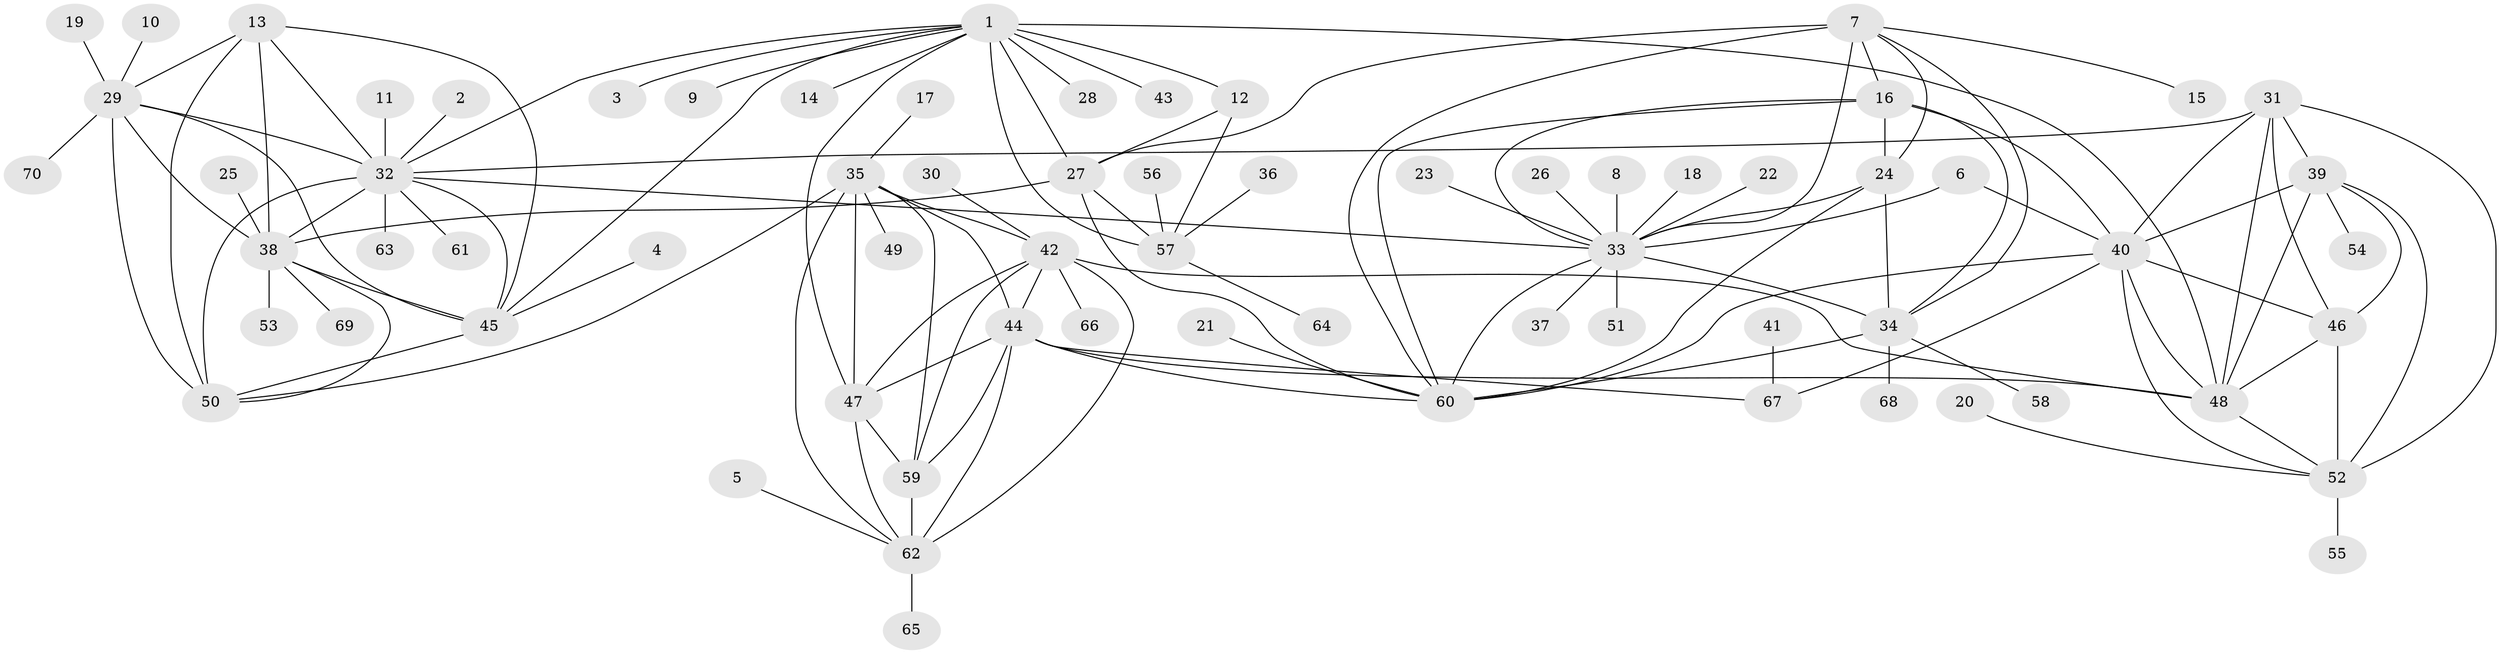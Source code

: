 // original degree distribution, {12: 0.014285714285714285, 9: 0.05714285714285714, 10: 0.04285714285714286, 6: 0.007142857142857143, 8: 0.07857142857142857, 7: 0.014285714285714285, 14: 0.014285714285714285, 11: 0.02142857142857143, 1: 0.6142857142857143, 3: 0.014285714285714285, 2: 0.11428571428571428, 5: 0.007142857142857143}
// Generated by graph-tools (version 1.1) at 2025/26/03/09/25 03:26:43]
// undirected, 70 vertices, 125 edges
graph export_dot {
graph [start="1"]
  node [color=gray90,style=filled];
  1;
  2;
  3;
  4;
  5;
  6;
  7;
  8;
  9;
  10;
  11;
  12;
  13;
  14;
  15;
  16;
  17;
  18;
  19;
  20;
  21;
  22;
  23;
  24;
  25;
  26;
  27;
  28;
  29;
  30;
  31;
  32;
  33;
  34;
  35;
  36;
  37;
  38;
  39;
  40;
  41;
  42;
  43;
  44;
  45;
  46;
  47;
  48;
  49;
  50;
  51;
  52;
  53;
  54;
  55;
  56;
  57;
  58;
  59;
  60;
  61;
  62;
  63;
  64;
  65;
  66;
  67;
  68;
  69;
  70;
  1 -- 3 [weight=1.0];
  1 -- 9 [weight=1.0];
  1 -- 12 [weight=3.0];
  1 -- 14 [weight=1.0];
  1 -- 27 [weight=3.0];
  1 -- 28 [weight=1.0];
  1 -- 32 [weight=1.0];
  1 -- 43 [weight=1.0];
  1 -- 45 [weight=1.0];
  1 -- 47 [weight=1.0];
  1 -- 48 [weight=1.0];
  1 -- 57 [weight=6.0];
  2 -- 32 [weight=1.0];
  4 -- 45 [weight=1.0];
  5 -- 62 [weight=1.0];
  6 -- 33 [weight=1.0];
  6 -- 40 [weight=1.0];
  7 -- 15 [weight=1.0];
  7 -- 16 [weight=1.0];
  7 -- 24 [weight=1.0];
  7 -- 27 [weight=1.0];
  7 -- 33 [weight=2.0];
  7 -- 34 [weight=1.0];
  7 -- 60 [weight=1.0];
  8 -- 33 [weight=1.0];
  10 -- 29 [weight=1.0];
  11 -- 32 [weight=1.0];
  12 -- 27 [weight=1.0];
  12 -- 57 [weight=2.0];
  13 -- 29 [weight=1.0];
  13 -- 32 [weight=1.0];
  13 -- 38 [weight=1.0];
  13 -- 45 [weight=1.0];
  13 -- 50 [weight=2.0];
  16 -- 24 [weight=1.0];
  16 -- 33 [weight=2.0];
  16 -- 34 [weight=1.0];
  16 -- 40 [weight=1.0];
  16 -- 60 [weight=1.0];
  17 -- 35 [weight=1.0];
  18 -- 33 [weight=1.0];
  19 -- 29 [weight=1.0];
  20 -- 52 [weight=1.0];
  21 -- 60 [weight=1.0];
  22 -- 33 [weight=1.0];
  23 -- 33 [weight=1.0];
  24 -- 33 [weight=2.0];
  24 -- 34 [weight=1.0];
  24 -- 60 [weight=1.0];
  25 -- 38 [weight=1.0];
  26 -- 33 [weight=1.0];
  27 -- 38 [weight=1.0];
  27 -- 57 [weight=2.0];
  27 -- 60 [weight=1.0];
  29 -- 32 [weight=1.0];
  29 -- 38 [weight=1.0];
  29 -- 45 [weight=1.0];
  29 -- 50 [weight=2.0];
  29 -- 70 [weight=1.0];
  30 -- 42 [weight=1.0];
  31 -- 32 [weight=1.0];
  31 -- 39 [weight=2.0];
  31 -- 40 [weight=2.0];
  31 -- 46 [weight=2.0];
  31 -- 48 [weight=2.0];
  31 -- 52 [weight=2.0];
  32 -- 33 [weight=1.0];
  32 -- 38 [weight=1.0];
  32 -- 45 [weight=1.0];
  32 -- 50 [weight=2.0];
  32 -- 61 [weight=1.0];
  32 -- 63 [weight=1.0];
  33 -- 34 [weight=2.0];
  33 -- 37 [weight=1.0];
  33 -- 51 [weight=1.0];
  33 -- 60 [weight=2.0];
  34 -- 58 [weight=1.0];
  34 -- 60 [weight=1.0];
  34 -- 68 [weight=1.0];
  35 -- 42 [weight=1.0];
  35 -- 44 [weight=1.0];
  35 -- 47 [weight=1.0];
  35 -- 49 [weight=1.0];
  35 -- 50 [weight=1.0];
  35 -- 59 [weight=1.0];
  35 -- 62 [weight=2.0];
  36 -- 57 [weight=1.0];
  38 -- 45 [weight=1.0];
  38 -- 50 [weight=2.0];
  38 -- 53 [weight=1.0];
  38 -- 69 [weight=1.0];
  39 -- 40 [weight=1.0];
  39 -- 46 [weight=1.0];
  39 -- 48 [weight=1.0];
  39 -- 52 [weight=1.0];
  39 -- 54 [weight=1.0];
  40 -- 46 [weight=1.0];
  40 -- 48 [weight=1.0];
  40 -- 52 [weight=1.0];
  40 -- 60 [weight=1.0];
  40 -- 67 [weight=1.0];
  41 -- 67 [weight=1.0];
  42 -- 44 [weight=1.0];
  42 -- 47 [weight=1.0];
  42 -- 48 [weight=1.0];
  42 -- 59 [weight=1.0];
  42 -- 62 [weight=2.0];
  42 -- 66 [weight=1.0];
  44 -- 47 [weight=1.0];
  44 -- 48 [weight=1.0];
  44 -- 59 [weight=1.0];
  44 -- 60 [weight=1.0];
  44 -- 62 [weight=2.0];
  44 -- 67 [weight=1.0];
  45 -- 50 [weight=2.0];
  46 -- 48 [weight=1.0];
  46 -- 52 [weight=1.0];
  47 -- 59 [weight=1.0];
  47 -- 62 [weight=2.0];
  48 -- 52 [weight=1.0];
  52 -- 55 [weight=1.0];
  56 -- 57 [weight=1.0];
  57 -- 64 [weight=1.0];
  59 -- 62 [weight=2.0];
  62 -- 65 [weight=1.0];
}
